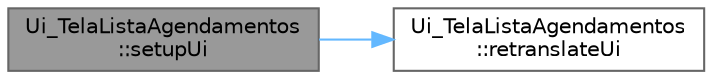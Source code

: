 digraph "Ui_TelaListaAgendamentos::setupUi"
{
 // LATEX_PDF_SIZE
  bgcolor="transparent";
  edge [fontname=Helvetica,fontsize=10,labelfontname=Helvetica,labelfontsize=10];
  node [fontname=Helvetica,fontsize=10,shape=box,height=0.2,width=0.4];
  rankdir="LR";
  Node1 [id="Node000001",label="Ui_TelaListaAgendamentos\l::setupUi",height=0.2,width=0.4,color="gray40", fillcolor="grey60", style="filled", fontcolor="black",tooltip=" "];
  Node1 -> Node2 [id="edge1_Node000001_Node000002",color="steelblue1",style="solid",tooltip=" "];
  Node2 [id="Node000002",label="Ui_TelaListaAgendamentos\l::retranslateUi",height=0.2,width=0.4,color="grey40", fillcolor="white", style="filled",URL="$class_ui___tela_lista_agendamentos.html#a6734e893a84f8dc93b1d23c029bc9735",tooltip=" "];
}
